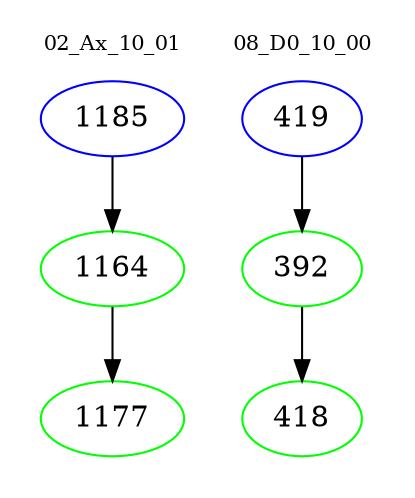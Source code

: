digraph{
subgraph cluster_0 {
color = white
label = "02_Ax_10_01";
fontsize=10;
T0_1185 [label="1185", color="blue"]
T0_1185 -> T0_1164 [color="black"]
T0_1164 [label="1164", color="green"]
T0_1164 -> T0_1177 [color="black"]
T0_1177 [label="1177", color="green"]
}
subgraph cluster_1 {
color = white
label = "08_D0_10_00";
fontsize=10;
T1_419 [label="419", color="blue"]
T1_419 -> T1_392 [color="black"]
T1_392 [label="392", color="green"]
T1_392 -> T1_418 [color="black"]
T1_418 [label="418", color="green"]
}
}

